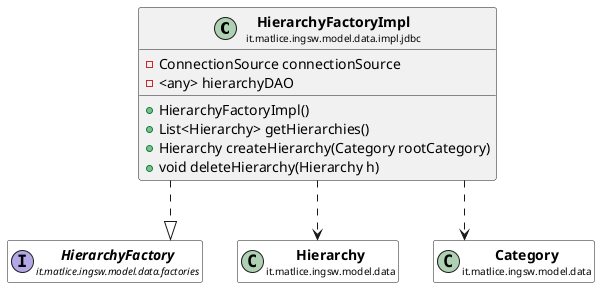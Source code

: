 @startuml

skinparam svgLinkTarget _parent
skinparam linetype ortho
set namespaceSeparator none
class "<b><size:14>HierarchyFactoryImpl</b>\n<size:10>it.matlice.ingsw.model.data.impl.jdbc" as it.matlice.ingsw.model.data.impl.jdbc.HierarchyFactoryImpl  [[../../../../../../../it/matlice/ingsw/model/data/impl/jdbc/HierarchyFactoryImpl.html{it.matlice.ingsw.model.data.impl.jdbc.HierarchyFactoryImpl}]] {
-ConnectionSource connectionSource
-<any> hierarchyDAO
+HierarchyFactoryImpl()
+List<Hierarchy> getHierarchies()
+Hierarchy createHierarchy(Category rootCategory)
+void deleteHierarchy(Hierarchy h)
}


interface "<b><size:14>HierarchyFactory</b>\n<size:10>it.matlice.ingsw.model.data.factories" as it.matlice.ingsw.model.data.factories.HierarchyFactory  [[../../../../../../../it/matlice/ingsw/model/data/factories/HierarchyFactory.html{it.matlice.ingsw.model.data.factories.HierarchyFactory}]] #white {
}

hide it.matlice.ingsw.model.data.factories.HierarchyFactory fields
hide it.matlice.ingsw.model.data.factories.HierarchyFactory methods

it.matlice.ingsw.model.data.impl.jdbc.HierarchyFactoryImpl ..|> it.matlice.ingsw.model.data.factories.HierarchyFactory


class "<b><size:14>Hierarchy</b>\n<size:10>it.matlice.ingsw.model.data" as it.matlice.ingsw.model.data.Hierarchy  [[../../../../../../../it/matlice/ingsw/model/data/Hierarchy.html{it.matlice.ingsw.model.data.Hierarchy}]] #white {
}

hide it.matlice.ingsw.model.data.Hierarchy fields
hide it.matlice.ingsw.model.data.Hierarchy methods

it.matlice.ingsw.model.data.impl.jdbc.HierarchyFactoryImpl ..> it.matlice.ingsw.model.data.Hierarchy

class "<b><size:14>Category</b>\n<size:10>it.matlice.ingsw.model.data" as it.matlice.ingsw.model.data.Category  [[../../../../../../../it/matlice/ingsw/model/data/Category.html{it.matlice.ingsw.model.data.Category}]] #white {
}

hide it.matlice.ingsw.model.data.Category fields
hide it.matlice.ingsw.model.data.Category methods

it.matlice.ingsw.model.data.impl.jdbc.HierarchyFactoryImpl ..> it.matlice.ingsw.model.data.Category


@enduml

